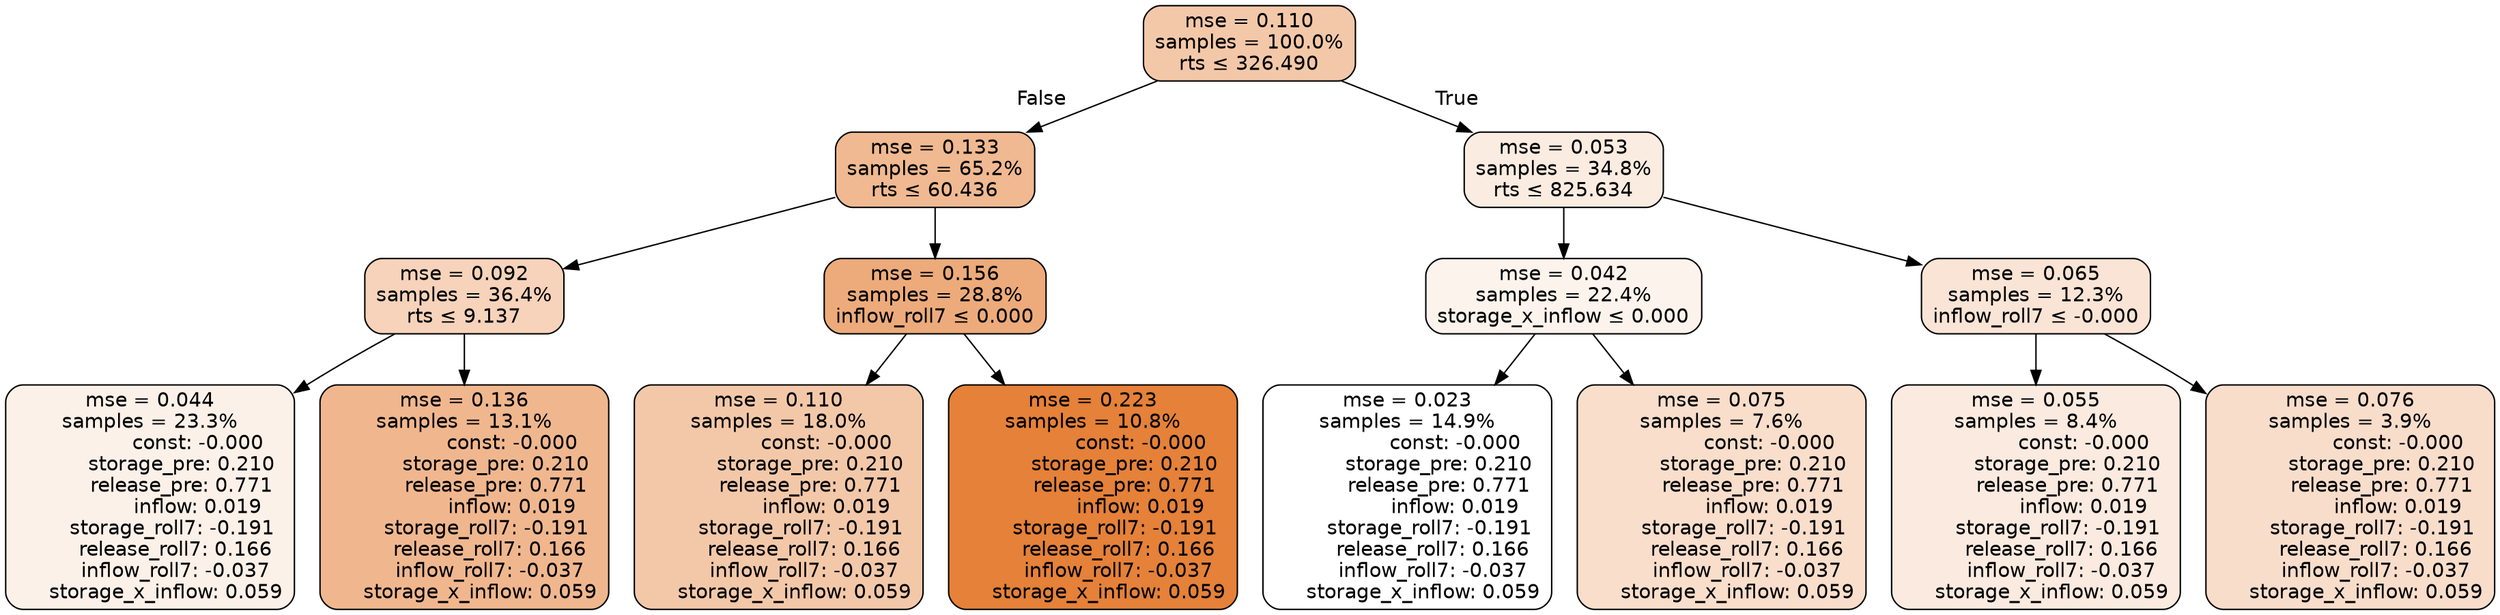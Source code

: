 digraph tree {
node [shape=rectangle, style="filled, rounded", color="black", fontname=helvetica] ;
edge [fontname=helvetica] ;
	"0" [label="mse = 0.110
samples = 100.0%
rts &le; 326.490", fillcolor="#f3c8a9"]
	"1" [label="mse = 0.133
samples = 65.2%
rts &le; 60.436", fillcolor="#f0b991"]
	"2" [label="mse = 0.092
samples = 36.4%
rts &le; 9.137", fillcolor="#f6d3ba"]
	"3" [label="mse = 0.044
samples = 23.3%
               const: -0.000
          storage_pre: 0.210
          release_pre: 0.771
               inflow: 0.019
       storage_roll7: -0.191
        release_roll7: 0.166
        inflow_roll7: -0.037
     storage_x_inflow: 0.059", fillcolor="#fcf1e9"]
	"4" [label="mse = 0.136
samples = 13.1%
               const: -0.000
          storage_pre: 0.210
          release_pre: 0.771
               inflow: 0.019
       storage_roll7: -0.191
        release_roll7: 0.166
        inflow_roll7: -0.037
     storage_x_inflow: 0.059", fillcolor="#f0b78f"]
	"5" [label="mse = 0.156
samples = 28.8%
inflow_roll7 &le; 0.000", fillcolor="#edab7b"]
	"6" [label="mse = 0.110
samples = 18.0%
               const: -0.000
          storage_pre: 0.210
          release_pre: 0.771
               inflow: 0.019
       storage_roll7: -0.191
        release_roll7: 0.166
        inflow_roll7: -0.037
     storage_x_inflow: 0.059", fillcolor="#f3c8a9"]
	"7" [label="mse = 0.223
samples = 10.8%
               const: -0.000
          storage_pre: 0.210
          release_pre: 0.771
               inflow: 0.019
       storage_roll7: -0.191
        release_roll7: 0.166
        inflow_roll7: -0.037
     storage_x_inflow: 0.059", fillcolor="#e58139"]
	"8" [label="mse = 0.053
samples = 34.8%
rts &le; 825.634", fillcolor="#fbece1"]
	"9" [label="mse = 0.042
samples = 22.4%
storage_x_inflow &le; 0.000", fillcolor="#fcf3ec"]
	"10" [label="mse = 0.023
samples = 14.9%
               const: -0.000
          storage_pre: 0.210
          release_pre: 0.771
               inflow: 0.019
       storage_roll7: -0.191
        release_roll7: 0.166
        inflow_roll7: -0.037
     storage_x_inflow: 0.059", fillcolor="#ffffff"]
	"11" [label="mse = 0.075
samples = 7.6%
               const: -0.000
          storage_pre: 0.210
          release_pre: 0.771
               inflow: 0.019
       storage_roll7: -0.191
        release_roll7: 0.166
        inflow_roll7: -0.037
     storage_x_inflow: 0.059", fillcolor="#f8decb"]
	"12" [label="mse = 0.065
samples = 12.3%
inflow_roll7 &le; -0.000", fillcolor="#f9e4d5"]
	"13" [label="mse = 0.055
samples = 8.4%
               const: -0.000
          storage_pre: 0.210
          release_pre: 0.771
               inflow: 0.019
       storage_roll7: -0.191
        release_roll7: 0.166
        inflow_roll7: -0.037
     storage_x_inflow: 0.059", fillcolor="#faeadf"]
	"14" [label="mse = 0.076
samples = 3.9%
               const: -0.000
          storage_pre: 0.210
          release_pre: 0.771
               inflow: 0.019
       storage_roll7: -0.191
        release_roll7: 0.166
        inflow_roll7: -0.037
     storage_x_inflow: 0.059", fillcolor="#f8ddcb"]

	"0" -> "1" [labeldistance=2.5, labelangle=45, headlabel="False"]
	"1" -> "2"
	"2" -> "3"
	"2" -> "4"
	"1" -> "5"
	"5" -> "6"
	"5" -> "7"
	"0" -> "8" [labeldistance=2.5, labelangle=-45, headlabel="True"]
	"8" -> "9"
	"9" -> "10"
	"9" -> "11"
	"8" -> "12"
	"12" -> "13"
	"12" -> "14"
}